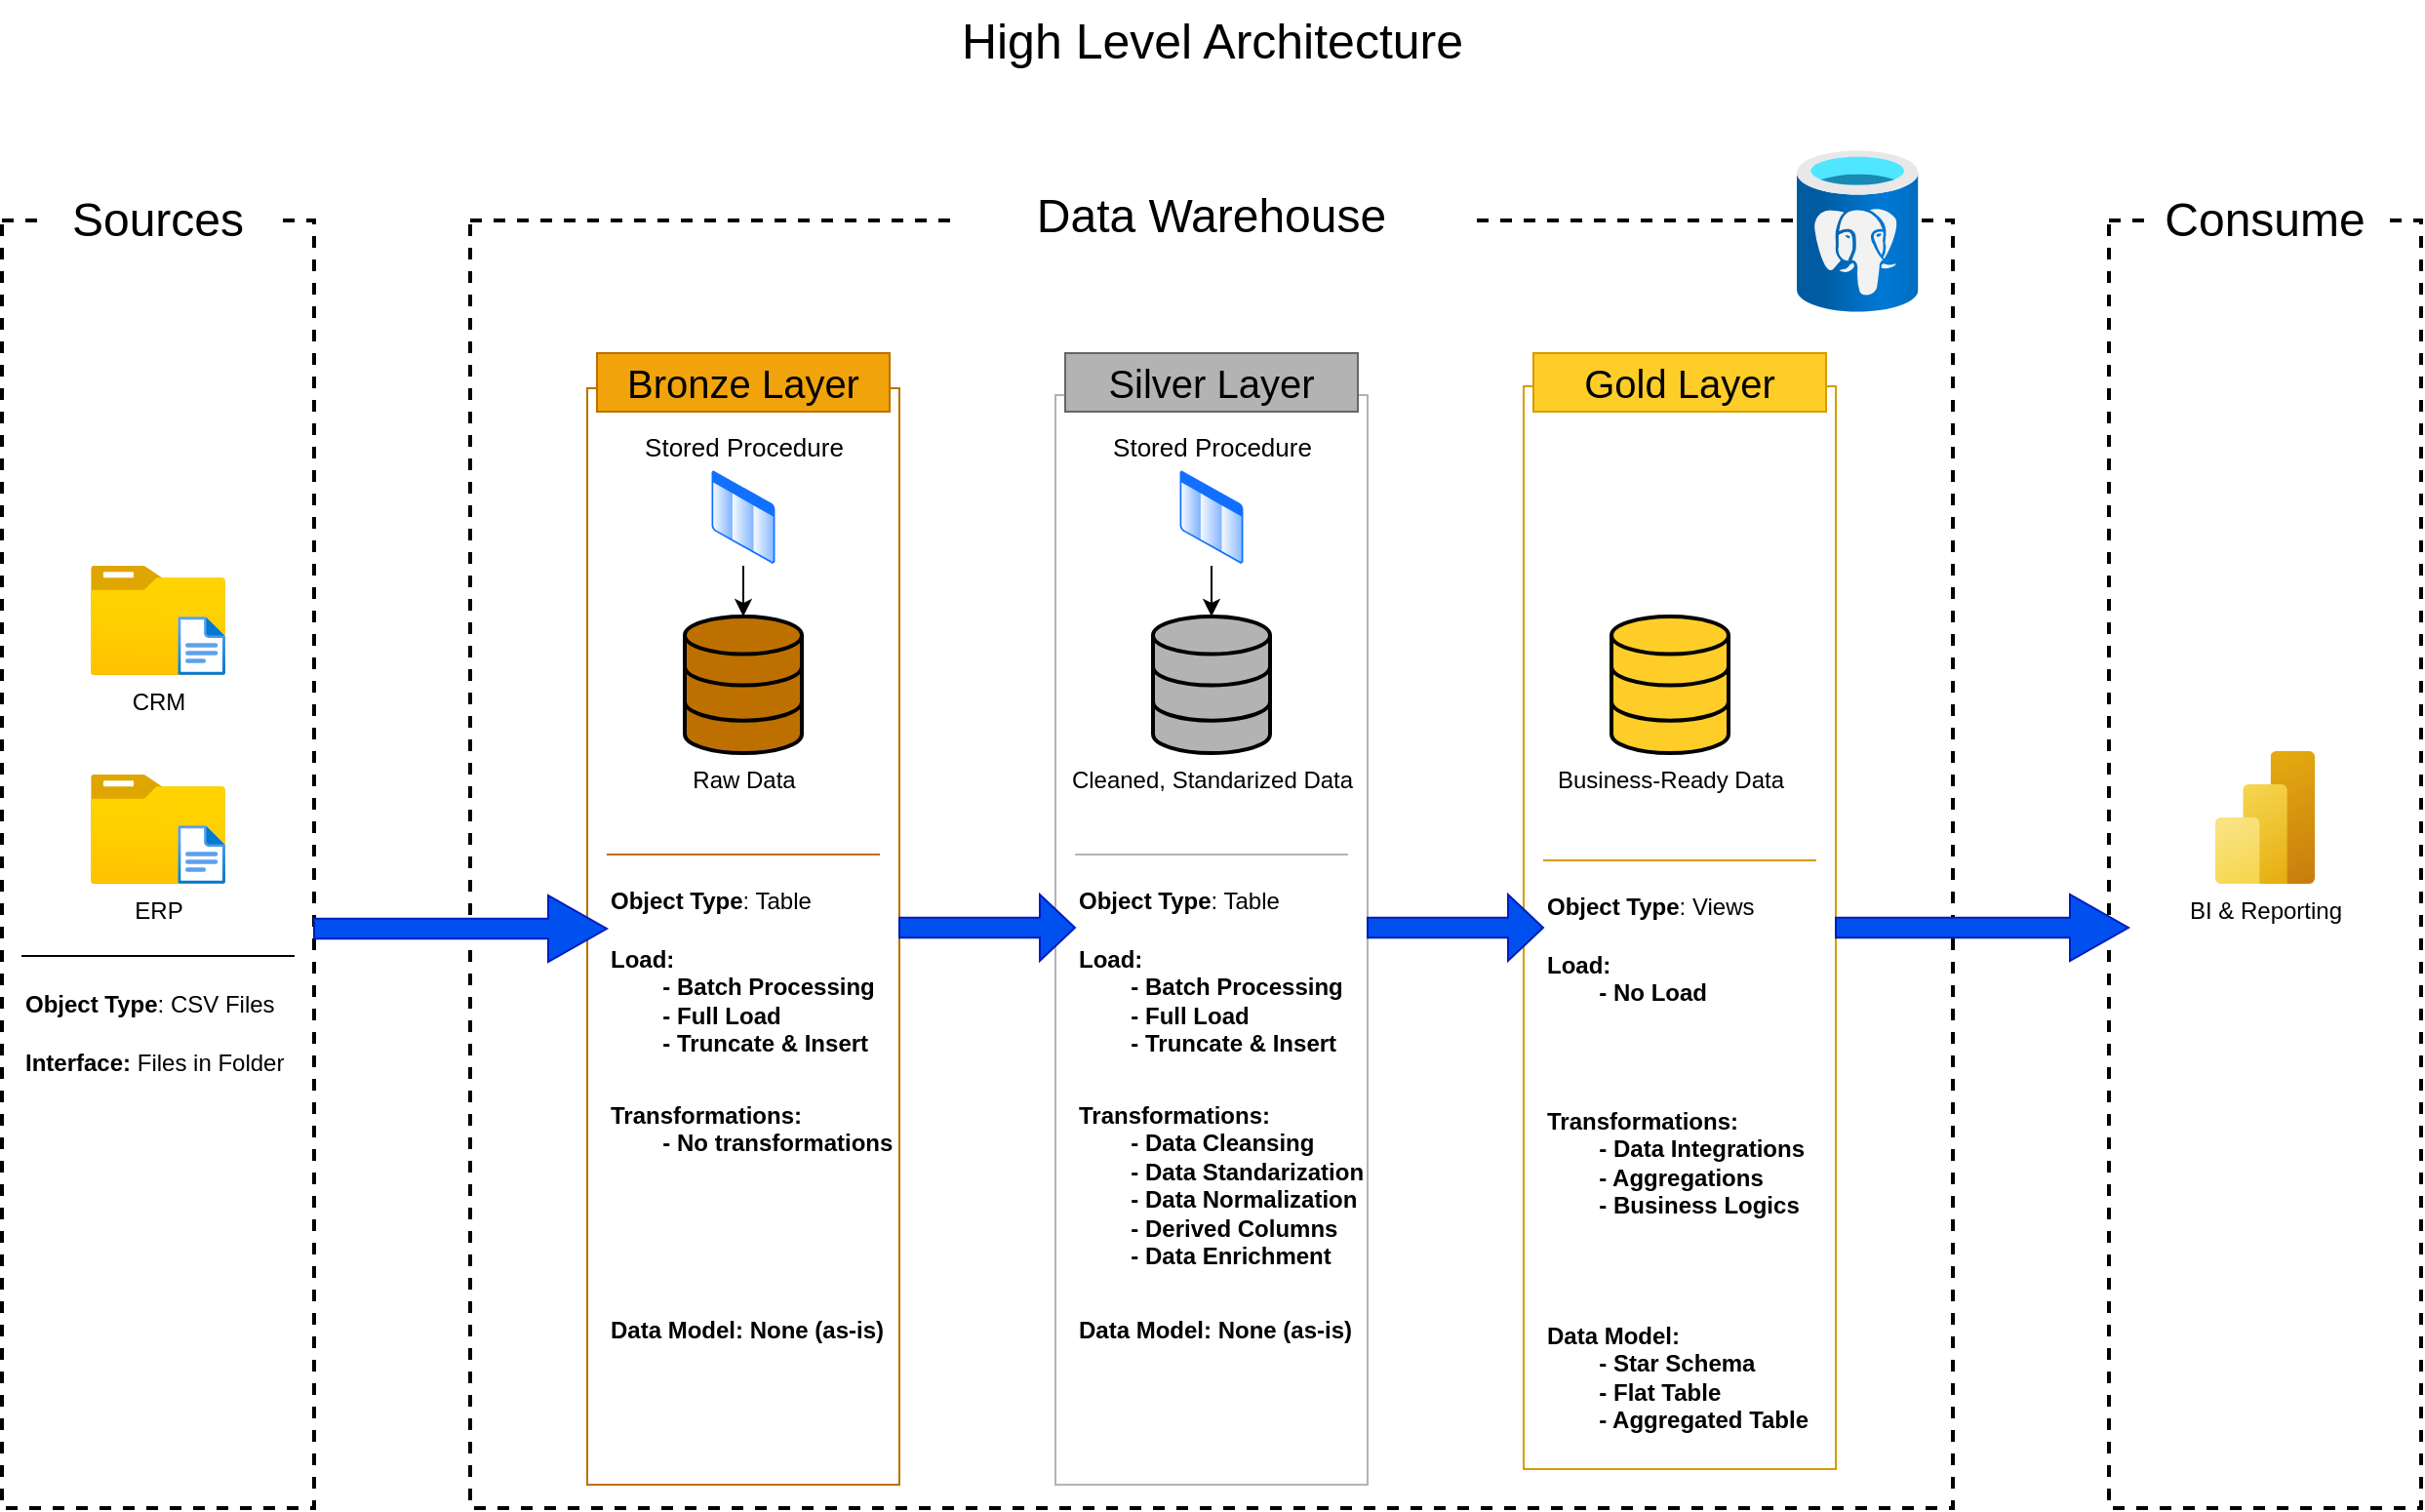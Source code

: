 <mxfile version="27.0.9">
  <diagram name="Page-1" id="orIIJHZ6u4m4BfFQLnri">
    <mxGraphModel dx="1273" dy="835" grid="1" gridSize="10" guides="1" tooltips="1" connect="1" arrows="1" fold="1" page="1" pageScale="1" pageWidth="827" pageHeight="1169" math="0" shadow="0">
      <root>
        <mxCell id="0" />
        <mxCell id="1" parent="0" />
        <mxCell id="lyZgoKxyAv_1q3j7p0x5-1" value="" style="rounded=0;whiteSpace=wrap;html=1;fillColor=none;strokeColor=#000000;dashed=1;strokeWidth=2;" parent="1" vertex="1">
          <mxGeometry x="200" y="273" width="160" height="660" as="geometry" />
        </mxCell>
        <mxCell id="lyZgoKxyAv_1q3j7p0x5-3" value="&lt;font style=&quot;font-size: 24px;&quot;&gt;Sources&lt;/font&gt;" style="rounded=0;whiteSpace=wrap;html=1;strokeColor=none;" parent="1" vertex="1">
          <mxGeometry x="220" y="243" width="120" height="60" as="geometry" />
        </mxCell>
        <mxCell id="lyZgoKxyAv_1q3j7p0x5-4" value="" style="rounded=0;whiteSpace=wrap;html=1;fillColor=none;dashed=1;strokeColor=#000000;strokeWidth=2;" parent="1" vertex="1">
          <mxGeometry x="440" y="273" width="760" height="660" as="geometry" />
        </mxCell>
        <mxCell id="lyZgoKxyAv_1q3j7p0x5-5" value="&lt;font style=&quot;font-size: 24px;&quot;&gt;Data Warehouse&lt;/font&gt;" style="rounded=0;whiteSpace=wrap;html=1;strokeColor=none;" parent="1" vertex="1">
          <mxGeometry x="690" y="241" width="260" height="60" as="geometry" />
        </mxCell>
        <mxCell id="lyZgoKxyAv_1q3j7p0x5-6" value="" style="rounded=0;whiteSpace=wrap;html=1;fillColor=none;dashed=1;strokeColor=#000000;strokeWidth=2;" parent="1" vertex="1">
          <mxGeometry x="1280" y="273" width="160" height="660" as="geometry" />
        </mxCell>
        <mxCell id="lyZgoKxyAv_1q3j7p0x5-7" value="&lt;font style=&quot;font-size: 24px;&quot;&gt;Consume&lt;/font&gt;" style="rounded=0;whiteSpace=wrap;html=1;strokeColor=none;" parent="1" vertex="1">
          <mxGeometry x="1300" y="243" width="120" height="60" as="geometry" />
        </mxCell>
        <mxCell id="lyZgoKxyAv_1q3j7p0x5-15" value="" style="edgeStyle=orthogonalEdgeStyle;rounded=0;orthogonalLoop=1;jettySize=auto;html=1;entryX=0.5;entryY=0;entryDx=0;entryDy=0;" parent="1" edge="1">
          <mxGeometry relative="1" as="geometry">
            <mxPoint x="575" y="358" as="sourcePoint" />
            <mxPoint x="575" y="358" as="targetPoint" />
          </mxGeometry>
        </mxCell>
        <mxCell id="lyZgoKxyAv_1q3j7p0x5-11" value="" style="rounded=0;whiteSpace=wrap;html=1;fillColor=none;strokeColor=#B3B3B3;fontSize=20;gradientColor=#b3b3b3;" parent="1" vertex="1">
          <mxGeometry x="740" y="362.5" width="160" height="558.5" as="geometry" />
        </mxCell>
        <mxCell id="lyZgoKxyAv_1q3j7p0x5-10" value="Silver Layer" style="rounded=0;whiteSpace=wrap;html=1;fillColor=#B3B3B3;strokeColor=#666666;fontSize=20;gradientColor=none;" parent="1" vertex="1">
          <mxGeometry x="745" y="341" width="150" height="30" as="geometry" />
        </mxCell>
        <mxCell id="lyZgoKxyAv_1q3j7p0x5-14" value="" style="rounded=0;whiteSpace=wrap;html=1;fillColor=none;strokeColor=#d79b00;fontSize=20;gradientColor=#ffa500;" parent="1" vertex="1">
          <mxGeometry x="980" y="358" width="160" height="555" as="geometry" />
        </mxCell>
        <mxCell id="lyZgoKxyAv_1q3j7p0x5-13" value="Gold Layer" style="rounded=0;whiteSpace=wrap;html=1;fillColor=#ffcd28;strokeColor=#d79b00;fontSize=20;gradientColor=none;" parent="1" vertex="1">
          <mxGeometry x="985" y="341" width="150" height="30" as="geometry" />
        </mxCell>
        <mxCell id="lyZgoKxyAv_1q3j7p0x5-16" value="" style="rounded=0;whiteSpace=wrap;html=1;fillColor=none;strokeColor=#BD7000;fontSize=20;fontColor=#000000;" parent="1" vertex="1">
          <mxGeometry x="500" y="359" width="160" height="562" as="geometry" />
        </mxCell>
        <mxCell id="lyZgoKxyAv_1q3j7p0x5-8" value="Bronze Layer" style="rounded=0;whiteSpace=wrap;html=1;fillColor=#f0a30a;fontColor=#000000;strokeColor=#BD7000;fontSize=20;" parent="1" vertex="1">
          <mxGeometry x="505" y="341" width="150" height="30" as="geometry" />
        </mxCell>
        <mxCell id="KUInfEM1UqBrggKI_Lq--1" value="" style="image;aspect=fixed;html=1;points=[];align=center;fontSize=12;image=img/lib/azure2/databases/Azure_Database_PostgreSQL_Server.svg;" parent="1" vertex="1">
          <mxGeometry x="1120" y="237" width="62.25" height="83" as="geometry" />
        </mxCell>
        <mxCell id="KUInfEM1UqBrggKI_Lq--4" value="CRM" style="image;aspect=fixed;html=1;points=[];align=center;fontSize=12;image=img/lib/azure2/general/Folder_Blank.svg;" parent="1" vertex="1">
          <mxGeometry x="245.5" y="450" width="69" height="56.0" as="geometry" />
        </mxCell>
        <mxCell id="KUInfEM1UqBrggKI_Lq--6" value="" style="image;aspect=fixed;html=1;points=[];align=center;fontSize=12;image=img/lib/azure2/general/File.svg;" parent="1" vertex="1">
          <mxGeometry x="290.15" y="476" width="24.35" height="30" as="geometry" />
        </mxCell>
        <mxCell id="KUInfEM1UqBrggKI_Lq--7" value="ERP" style="image;aspect=fixed;html=1;points=[];align=center;fontSize=12;image=img/lib/azure2/general/Folder_Blank.svg;" parent="1" vertex="1">
          <mxGeometry x="245.5" y="557" width="69" height="56.0" as="geometry" />
        </mxCell>
        <mxCell id="KUInfEM1UqBrggKI_Lq--8" value="" style="image;aspect=fixed;html=1;points=[];align=center;fontSize=12;image=img/lib/azure2/general/File.svg;" parent="1" vertex="1">
          <mxGeometry x="290.15" y="583" width="24.35" height="30" as="geometry" />
        </mxCell>
        <mxCell id="KUInfEM1UqBrggKI_Lq--12" value="" style="endArrow=none;html=1;rounded=0;" parent="1" edge="1">
          <mxGeometry width="50" height="50" relative="1" as="geometry">
            <mxPoint x="310" y="650" as="sourcePoint" />
            <mxPoint x="310" y="650" as="targetPoint" />
            <Array as="points">
              <mxPoint x="210" y="650" />
              <mxPoint x="280" y="650" />
              <mxPoint x="310" y="650" />
              <mxPoint x="350" y="650" />
            </Array>
          </mxGeometry>
        </mxCell>
        <mxCell id="KUInfEM1UqBrggKI_Lq--14" value="&lt;b&gt;&lt;font&gt;Object Type&lt;/font&gt;&lt;/b&gt;: CSV Files" style="text;strokeColor=none;align=left;fillColor=none;html=1;verticalAlign=middle;whiteSpace=wrap;rounded=0;fontSize=12;" parent="1" vertex="1">
          <mxGeometry x="210" y="660" width="140" height="30" as="geometry" />
        </mxCell>
        <mxCell id="KUInfEM1UqBrggKI_Lq--15" value="&lt;b&gt;Interface:&lt;/b&gt; Files in Folder" style="text;strokeColor=none;align=left;fillColor=none;html=1;verticalAlign=middle;whiteSpace=wrap;rounded=0;fontSize=12;" parent="1" vertex="1">
          <mxGeometry x="210" y="690" width="140" height="30" as="geometry" />
        </mxCell>
        <mxCell id="KUInfEM1UqBrggKI_Lq--16" value="Raw Data" style="html=1;verticalLabelPosition=bottom;align=center;labelBackgroundColor=none;verticalAlign=top;strokeWidth=2;strokeColor=default;shadow=0;dashed=0;shape=mxgraph.ios7.icons.data;fillColor=#BD7000;" parent="1" vertex="1">
          <mxGeometry x="550" y="476" width="60" height="70" as="geometry" />
        </mxCell>
        <mxCell id="KUInfEM1UqBrggKI_Lq--18" value="&lt;span&gt;Cleaned, Standarized Data&lt;/span&gt;" style="html=1;verticalLabelPosition=bottom;align=center;labelBackgroundColor=none;verticalAlign=top;strokeWidth=2;strokeColor=default;shadow=0;dashed=0;shape=mxgraph.ios7.icons.data;fillColor=#B3B3B3;" parent="1" vertex="1">
          <mxGeometry x="790" y="476" width="60" height="70" as="geometry" />
        </mxCell>
        <mxCell id="KUInfEM1UqBrggKI_Lq--19" value="&lt;span style=&quot;&quot;&gt;Business-Ready Data&lt;/span&gt;" style="html=1;verticalLabelPosition=bottom;align=center;labelBackgroundColor=none;verticalAlign=top;strokeWidth=2;strokeColor=default;shadow=0;dashed=0;shape=mxgraph.ios7.icons.data;fillColor=#FFCD28;" parent="1" vertex="1">
          <mxGeometry x="1025" y="476" width="60" height="70" as="geometry" />
        </mxCell>
        <mxCell id="KUInfEM1UqBrggKI_Lq--23" value="" style="shape=singleArrow;whiteSpace=wrap;html=1;fillColor=#0050ef;fontColor=#ffffff;strokeColor=#001DBC;" parent="1" vertex="1">
          <mxGeometry x="900" y="618.5" width="90" height="34" as="geometry" />
        </mxCell>
        <mxCell id="KUInfEM1UqBrggKI_Lq--26" value="" style="endArrow=none;html=1;rounded=0;fillColor=#f0a30a;strokeColor=#BD7000;" parent="1" edge="1">
          <mxGeometry width="50" height="50" relative="1" as="geometry">
            <mxPoint x="605" y="598" as="sourcePoint" />
            <mxPoint x="605" y="598" as="targetPoint" />
            <Array as="points">
              <mxPoint x="510" y="598" />
              <mxPoint x="575" y="598" />
              <mxPoint x="605" y="598" />
              <mxPoint x="650" y="598" />
            </Array>
          </mxGeometry>
        </mxCell>
        <mxCell id="KUInfEM1UqBrggKI_Lq--27" value="" style="endArrow=none;html=1;rounded=0;fillColor=#647687;strokeColor=#B3B3B3;" parent="1" edge="1">
          <mxGeometry width="50" height="50" relative="1" as="geometry">
            <mxPoint x="865" y="598" as="sourcePoint" />
            <mxPoint x="865" y="598" as="targetPoint" />
            <Array as="points">
              <mxPoint x="750" y="598" />
              <mxPoint x="835" y="598" />
              <mxPoint x="865" y="598" />
              <mxPoint x="890" y="598" />
            </Array>
          </mxGeometry>
        </mxCell>
        <mxCell id="KUInfEM1UqBrggKI_Lq--28" value="" style="endArrow=none;html=1;rounded=0;strokeColor=#D79B00;" parent="1" edge="1">
          <mxGeometry width="50" height="50" relative="1" as="geometry">
            <mxPoint x="1085" y="601" as="sourcePoint" />
            <mxPoint x="1085" y="601" as="targetPoint" />
            <Array as="points">
              <mxPoint x="990" y="601" />
              <mxPoint x="1055" y="601" />
              <mxPoint x="1085" y="601" />
              <mxPoint x="1130" y="601" />
            </Array>
          </mxGeometry>
        </mxCell>
        <mxCell id="KUInfEM1UqBrggKI_Lq--29" value="&lt;b&gt;Load:&amp;nbsp;&lt;/b&gt;&lt;div&gt;&lt;b&gt;&amp;nbsp;&lt;span style=&quot;white-space: pre;&quot;&gt;&#x9;&lt;/span&gt;- Batch Processing&lt;/b&gt;&lt;/div&gt;&lt;div&gt;&lt;b&gt;&lt;span style=&quot;white-space: pre;&quot;&gt;&#x9;&lt;/span&gt;- Full Load&amp;nbsp;&lt;/b&gt;&lt;/div&gt;&lt;div&gt;&lt;b&gt;&lt;span style=&quot;white-space: pre;&quot;&gt;&#x9;&lt;/span&gt;- Truncate&amp;nbsp;&amp;amp; Insert&lt;/b&gt;&lt;/div&gt;" style="text;strokeColor=none;align=left;fillColor=none;html=1;verticalAlign=top;whiteSpace=wrap;rounded=0;fontSize=12;" parent="1" vertex="1">
          <mxGeometry x="510" y="638" width="140" height="80" as="geometry" />
        </mxCell>
        <mxCell id="KUInfEM1UqBrggKI_Lq--30" value="&lt;b&gt;&lt;font&gt;Object Type&lt;/font&gt;&lt;/b&gt;: Table" style="text;strokeColor=none;align=left;fillColor=none;html=1;verticalAlign=top;whiteSpace=wrap;rounded=0;fontSize=12;" parent="1" vertex="1">
          <mxGeometry x="510" y="608" width="140" height="30" as="geometry" />
        </mxCell>
        <mxCell id="KUInfEM1UqBrggKI_Lq--32" value="&lt;b&gt;Load:&amp;nbsp;&lt;/b&gt;&lt;div&gt;&lt;b&gt;&amp;nbsp;&lt;span style=&quot;white-space: pre;&quot;&gt;&#x9;&lt;/span&gt;- Batch Processing&lt;/b&gt;&lt;/div&gt;&lt;div&gt;&lt;b&gt;&lt;span style=&quot;white-space: pre;&quot;&gt;&#x9;&lt;/span&gt;- Full Load&amp;nbsp;&lt;/b&gt;&lt;/div&gt;&lt;div&gt;&lt;b&gt;&lt;span style=&quot;white-space: pre;&quot;&gt;&#x9;&lt;/span&gt;- Truncate&amp;nbsp;&amp;amp; Insert&lt;/b&gt;&lt;/div&gt;" style="text;strokeColor=none;align=left;fillColor=none;html=1;verticalAlign=top;whiteSpace=wrap;rounded=0;fontSize=12;" parent="1" vertex="1">
          <mxGeometry x="750" y="638" width="140" height="80" as="geometry" />
        </mxCell>
        <mxCell id="KUInfEM1UqBrggKI_Lq--33" value="&lt;b&gt;&lt;font&gt;Object Type&lt;/font&gt;&lt;/b&gt;: Table" style="text;strokeColor=none;align=left;fillColor=none;html=1;verticalAlign=top;whiteSpace=wrap;rounded=0;fontSize=12;" parent="1" vertex="1">
          <mxGeometry x="750" y="608" width="140" height="30" as="geometry" />
        </mxCell>
        <mxCell id="KUInfEM1UqBrggKI_Lq--34" value="&lt;b&gt;&lt;font&gt;Object Type&lt;/font&gt;&lt;/b&gt;: Views" style="text;strokeColor=none;align=left;fillColor=none;html=1;verticalAlign=top;whiteSpace=wrap;rounded=0;fontSize=12;" parent="1" vertex="1">
          <mxGeometry x="990" y="611" width="140" height="30" as="geometry" />
        </mxCell>
        <mxCell id="KUInfEM1UqBrggKI_Lq--35" value="&lt;b&gt;Load:&amp;nbsp;&lt;/b&gt;&lt;div&gt;&lt;b&gt;&amp;nbsp;&lt;span style=&quot;white-space: pre;&quot;&gt;&#x9;&lt;/span&gt;- No Load&lt;br&gt;&lt;/b&gt;&lt;/div&gt;" style="text;strokeColor=none;align=left;fillColor=none;html=1;verticalAlign=top;whiteSpace=wrap;rounded=0;fontSize=12;" parent="1" vertex="1">
          <mxGeometry x="990" y="641" width="140" height="60" as="geometry" />
        </mxCell>
        <mxCell id="KUInfEM1UqBrggKI_Lq--36" value="&lt;b&gt;Transformations:&amp;nbsp;&lt;/b&gt;&lt;div&gt;&lt;b&gt;&amp;nbsp;&lt;span style=&quot;white-space: pre;&quot;&gt;&#x9;&lt;/span&gt;- No transformations&lt;/b&gt;&lt;/div&gt;" style="text;strokeColor=none;align=left;fillColor=none;html=1;verticalAlign=top;rounded=0;fontSize=12;" parent="1" vertex="1">
          <mxGeometry x="510" y="718" width="140" height="70" as="geometry" />
        </mxCell>
        <mxCell id="KUInfEM1UqBrggKI_Lq--37" value="&lt;b&gt;Transformations:&amp;nbsp;&lt;/b&gt;&lt;div&gt;&lt;b&gt;&amp;nbsp;&lt;span style=&quot;white-space: pre;&quot;&gt;&#x9;&lt;/span&gt;- Data Cleansing&lt;/b&gt;&lt;/div&gt;&lt;div&gt;&lt;b&gt;&lt;span style=&quot;white-space: pre;&quot;&gt;&#x9;&lt;/span&gt;- Data Standarization&lt;br&gt;&lt;/b&gt;&lt;/div&gt;&lt;div&gt;&lt;b&gt;&lt;span style=&quot;white-space: pre;&quot;&gt;&#x9;&lt;/span&gt;- Data Normalization&lt;br&gt;&lt;/b&gt;&lt;/div&gt;&lt;div&gt;&lt;b&gt;&lt;span style=&quot;white-space: pre;&quot;&gt;&#x9;&lt;/span&gt;- Derived Columns&lt;br&gt;&lt;/b&gt;&lt;/div&gt;&lt;div&gt;&lt;b&gt;&lt;span style=&quot;white-space: pre;&quot;&gt;&#x9;&lt;/span&gt;- Data Enrichment&lt;br&gt;&lt;/b&gt;&lt;/div&gt;" style="text;strokeColor=none;align=left;fillColor=none;html=1;verticalAlign=top;rounded=0;fontSize=12;" parent="1" vertex="1">
          <mxGeometry x="750" y="718" width="140" height="100" as="geometry" />
        </mxCell>
        <mxCell id="KUInfEM1UqBrggKI_Lq--38" value="&lt;b&gt;Transformations:&amp;nbsp;&lt;/b&gt;&lt;div&gt;&lt;b&gt;&amp;nbsp;&lt;span style=&quot;white-space: pre;&quot;&gt;&#x9;&lt;/span&gt;- Data Integrations&lt;/b&gt;&lt;/div&gt;&lt;div&gt;&lt;b&gt;&lt;span style=&quot;white-space: pre;&quot;&gt;&#x9;&lt;/span&gt;- Aggregations&lt;br&gt;&lt;/b&gt;&lt;/div&gt;&lt;div&gt;&lt;b&gt;&lt;span style=&quot;white-space: pre;&quot;&gt;&#x9;&lt;/span&gt;- Business Logics&lt;br&gt;&lt;/b&gt;&lt;/div&gt;" style="text;strokeColor=none;align=left;fillColor=none;html=1;verticalAlign=top;rounded=0;fontSize=12;" parent="1" vertex="1">
          <mxGeometry x="990" y="721" width="140" height="100" as="geometry" />
        </mxCell>
        <mxCell id="KUInfEM1UqBrggKI_Lq--39" value="&lt;b&gt;Data Model: None (as-is)&lt;/b&gt;" style="text;strokeColor=none;align=left;fillColor=none;html=1;verticalAlign=top;rounded=0;fontSize=12;" parent="1" vertex="1">
          <mxGeometry x="510" y="828" width="140" height="70" as="geometry" />
        </mxCell>
        <mxCell id="KUInfEM1UqBrggKI_Lq--40" value="&lt;b&gt;Data Model: None (as-is)&lt;/b&gt;" style="text;strokeColor=none;align=left;fillColor=none;html=1;verticalAlign=top;rounded=0;fontSize=12;" parent="1" vertex="1">
          <mxGeometry x="750" y="828" width="140" height="70" as="geometry" />
        </mxCell>
        <mxCell id="KUInfEM1UqBrggKI_Lq--41" value="&lt;b&gt;Data Model:&lt;/b&gt;&lt;div&gt;&lt;b&gt;&lt;span style=&quot;white-space: pre;&quot;&gt;&#x9;&lt;/span&gt;- Star Schema&lt;br&gt;&lt;/b&gt;&lt;/div&gt;&lt;div&gt;&lt;b&gt;&lt;span style=&quot;white-space: pre;&quot;&gt;&#x9;&lt;/span&gt;- Flat Table&lt;br&gt;&lt;/b&gt;&lt;/div&gt;&lt;div&gt;&lt;b&gt;&lt;span style=&quot;white-space: pre;&quot;&gt;&#x9;&lt;/span&gt;- Aggregated Table&lt;br&gt;&lt;/b&gt;&lt;/div&gt;" style="text;strokeColor=none;align=left;fillColor=none;html=1;verticalAlign=top;rounded=0;fontSize=12;" parent="1" vertex="1">
          <mxGeometry x="990" y="831" width="140" height="70" as="geometry" />
        </mxCell>
        <mxCell id="KUInfEM1UqBrggKI_Lq--42" value="BI &amp;amp; Reporting" style="image;aspect=fixed;html=1;points=[];align=center;fontSize=12;image=img/lib/azure2/analytics/Power_BI_Embedded.svg;" parent="1" vertex="1">
          <mxGeometry x="1334.5" y="545" width="51" height="68" as="geometry" />
        </mxCell>
        <mxCell id="KUInfEM1UqBrggKI_Lq--48" value="" style="shape=singleArrow;whiteSpace=wrap;html=1;fillColor=#0050ef;fontColor=#ffffff;strokeColor=#001DBC;" parent="1" vertex="1">
          <mxGeometry x="660" y="618.5" width="90" height="34" as="geometry" />
        </mxCell>
        <mxCell id="KUInfEM1UqBrggKI_Lq--49" value="" style="shape=singleArrow;whiteSpace=wrap;html=1;fillColor=#0050ef;fontColor=#ffffff;strokeColor=#001DBC;" parent="1" vertex="1">
          <mxGeometry x="360" y="619" width="150" height="34" as="geometry" />
        </mxCell>
        <mxCell id="KUInfEM1UqBrggKI_Lq--50" value="" style="shape=singleArrow;whiteSpace=wrap;html=1;fillColor=#0050ef;fontColor=#ffffff;strokeColor=#001DBC;" parent="1" vertex="1">
          <mxGeometry x="1140" y="618.5" width="150" height="34" as="geometry" />
        </mxCell>
        <mxCell id="1lUfmuPXQ2iYBiq7NT0C-1" value="&lt;font style=&quot;font-size: 25px;&quot;&gt;High Level Architecture&lt;/font&gt;" style="text;html=1;align=center;verticalAlign=middle;resizable=0;points=[];autosize=1;strokeColor=none;fillColor=none;" vertex="1" parent="1">
          <mxGeometry x="680" y="160" width="280" height="40" as="geometry" />
        </mxCell>
        <mxCell id="1lUfmuPXQ2iYBiq7NT0C-3" value="&lt;font style=&quot;font-size: 13px;&quot;&gt;Stored Procedure&lt;/font&gt;" style="image;aspect=fixed;perimeter=ellipsePerimeter;html=1;align=center;shadow=0;dashed=0;spacingTop=3;image=img/lib/active_directory/list.svg;labelPosition=center;verticalLabelPosition=top;verticalAlign=bottom;" vertex="1" parent="1">
          <mxGeometry x="562.5" y="400" width="35" height="50" as="geometry" />
        </mxCell>
        <mxCell id="1lUfmuPXQ2iYBiq7NT0C-4" value="" style="edgeStyle=none;orthogonalLoop=1;jettySize=auto;html=1;rounded=0;exitX=0.5;exitY=1;exitDx=0;exitDy=0;" edge="1" parent="1" source="1lUfmuPXQ2iYBiq7NT0C-3" target="KUInfEM1UqBrggKI_Lq--16">
          <mxGeometry width="100" relative="1" as="geometry">
            <mxPoint x="380" y="460" as="sourcePoint" />
            <mxPoint x="480" y="460" as="targetPoint" />
            <Array as="points" />
          </mxGeometry>
        </mxCell>
        <mxCell id="1lUfmuPXQ2iYBiq7NT0C-5" value="&lt;font style=&quot;font-size: 13px;&quot;&gt;Stored Procedure&lt;/font&gt;" style="image;aspect=fixed;perimeter=ellipsePerimeter;html=1;align=center;shadow=0;dashed=0;spacingTop=3;image=img/lib/active_directory/list.svg;labelPosition=center;verticalLabelPosition=top;verticalAlign=bottom;" vertex="1" parent="1">
          <mxGeometry x="802.5" y="400" width="35" height="50" as="geometry" />
        </mxCell>
        <mxCell id="1lUfmuPXQ2iYBiq7NT0C-6" value="" style="edgeStyle=none;orthogonalLoop=1;jettySize=auto;html=1;rounded=0;exitX=0.5;exitY=1;exitDx=0;exitDy=0;" edge="1" parent="1" source="1lUfmuPXQ2iYBiq7NT0C-5">
          <mxGeometry width="100" relative="1" as="geometry">
            <mxPoint x="620" y="460" as="sourcePoint" />
            <mxPoint x="820" y="476" as="targetPoint" />
            <Array as="points" />
          </mxGeometry>
        </mxCell>
      </root>
    </mxGraphModel>
  </diagram>
</mxfile>

